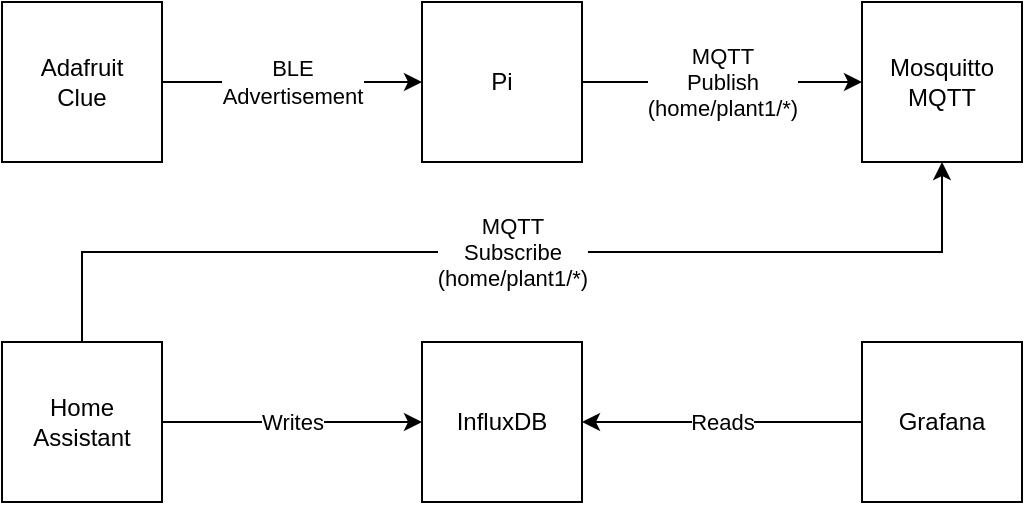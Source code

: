<mxfile version="13.8.8" type="github">
  <diagram id="H_-Evc7zeoPVpvRMG6Q2" name="Page-1">
    <mxGraphModel dx="1886" dy="1146" grid="1" gridSize="10" guides="1" tooltips="1" connect="1" arrows="1" fold="1" page="1" pageScale="1" pageWidth="850" pageHeight="1100" math="0" shadow="0">
      <root>
        <mxCell id="0" />
        <mxCell id="1" parent="0" />
        <mxCell id="PYJpun3N2Az2yp2W2_yq-7" value="BLE&lt;br&gt;Advertisement" style="edgeStyle=orthogonalEdgeStyle;rounded=0;orthogonalLoop=1;jettySize=auto;html=1;entryX=0;entryY=0.5;entryDx=0;entryDy=0;" parent="1" source="PYJpun3N2Az2yp2W2_yq-1" target="PYJpun3N2Az2yp2W2_yq-2" edge="1">
          <mxGeometry relative="1" as="geometry">
            <Array as="points">
              <mxPoint x="210" y="150" />
              <mxPoint x="210" y="150" />
            </Array>
          </mxGeometry>
        </mxCell>
        <mxCell id="PYJpun3N2Az2yp2W2_yq-1" value="Adafruit&lt;br&gt;Clue" style="whiteSpace=wrap;html=1;aspect=fixed;" parent="1" vertex="1">
          <mxGeometry x="70" y="110" width="80" height="80" as="geometry" />
        </mxCell>
        <mxCell id="PYJpun3N2Az2yp2W2_yq-8" value="MQTT&lt;br&gt;Publish&lt;br&gt;(home/plant1/*)" style="edgeStyle=orthogonalEdgeStyle;rounded=0;orthogonalLoop=1;jettySize=auto;html=1;exitX=1;exitY=0.5;exitDx=0;exitDy=0;entryX=0;entryY=0.5;entryDx=0;entryDy=0;" parent="1" source="PYJpun3N2Az2yp2W2_yq-2" target="PYJpun3N2Az2yp2W2_yq-3" edge="1">
          <mxGeometry relative="1" as="geometry" />
        </mxCell>
        <mxCell id="PYJpun3N2Az2yp2W2_yq-2" value="Pi" style="whiteSpace=wrap;html=1;aspect=fixed;" parent="1" vertex="1">
          <mxGeometry x="280" y="110" width="80" height="80" as="geometry" />
        </mxCell>
        <mxCell id="PYJpun3N2Az2yp2W2_yq-3" value="Mosquitto&lt;br&gt;MQTT" style="whiteSpace=wrap;html=1;aspect=fixed;" parent="1" vertex="1">
          <mxGeometry x="500" y="110" width="80" height="80" as="geometry" />
        </mxCell>
        <mxCell id="PYJpun3N2Az2yp2W2_yq-10" value="MQTT&lt;br&gt;Subscribe&lt;br&gt;(home/plant1/*)" style="edgeStyle=orthogonalEdgeStyle;rounded=0;orthogonalLoop=1;jettySize=auto;html=1;exitX=0.5;exitY=0;exitDx=0;exitDy=0;entryX=0.5;entryY=1;entryDx=0;entryDy=0;" parent="1" source="PYJpun3N2Az2yp2W2_yq-4" target="PYJpun3N2Az2yp2W2_yq-3" edge="1">
          <mxGeometry relative="1" as="geometry" />
        </mxCell>
        <mxCell id="PYJpun3N2Az2yp2W2_yq-11" value="Writes" style="edgeStyle=orthogonalEdgeStyle;rounded=0;orthogonalLoop=1;jettySize=auto;html=1;entryX=0;entryY=0.5;entryDx=0;entryDy=0;" parent="1" source="PYJpun3N2Az2yp2W2_yq-4" target="PYJpun3N2Az2yp2W2_yq-5" edge="1">
          <mxGeometry relative="1" as="geometry" />
        </mxCell>
        <mxCell id="PYJpun3N2Az2yp2W2_yq-4" value="Home Assistant" style="whiteSpace=wrap;html=1;aspect=fixed;" parent="1" vertex="1">
          <mxGeometry x="70" y="280" width="80" height="80" as="geometry" />
        </mxCell>
        <mxCell id="PYJpun3N2Az2yp2W2_yq-5" value="InfluxDB" style="whiteSpace=wrap;html=1;aspect=fixed;" parent="1" vertex="1">
          <mxGeometry x="280" y="280" width="80" height="80" as="geometry" />
        </mxCell>
        <mxCell id="PYJpun3N2Az2yp2W2_yq-12" value="Reads" style="edgeStyle=orthogonalEdgeStyle;rounded=0;orthogonalLoop=1;jettySize=auto;html=1;entryX=1;entryY=0.5;entryDx=0;entryDy=0;" parent="1" source="PYJpun3N2Az2yp2W2_yq-6" target="PYJpun3N2Az2yp2W2_yq-5" edge="1">
          <mxGeometry relative="1" as="geometry" />
        </mxCell>
        <mxCell id="PYJpun3N2Az2yp2W2_yq-6" value="Grafana" style="whiteSpace=wrap;html=1;aspect=fixed;" parent="1" vertex="1">
          <mxGeometry x="500" y="280" width="80" height="80" as="geometry" />
        </mxCell>
      </root>
    </mxGraphModel>
  </diagram>
</mxfile>
